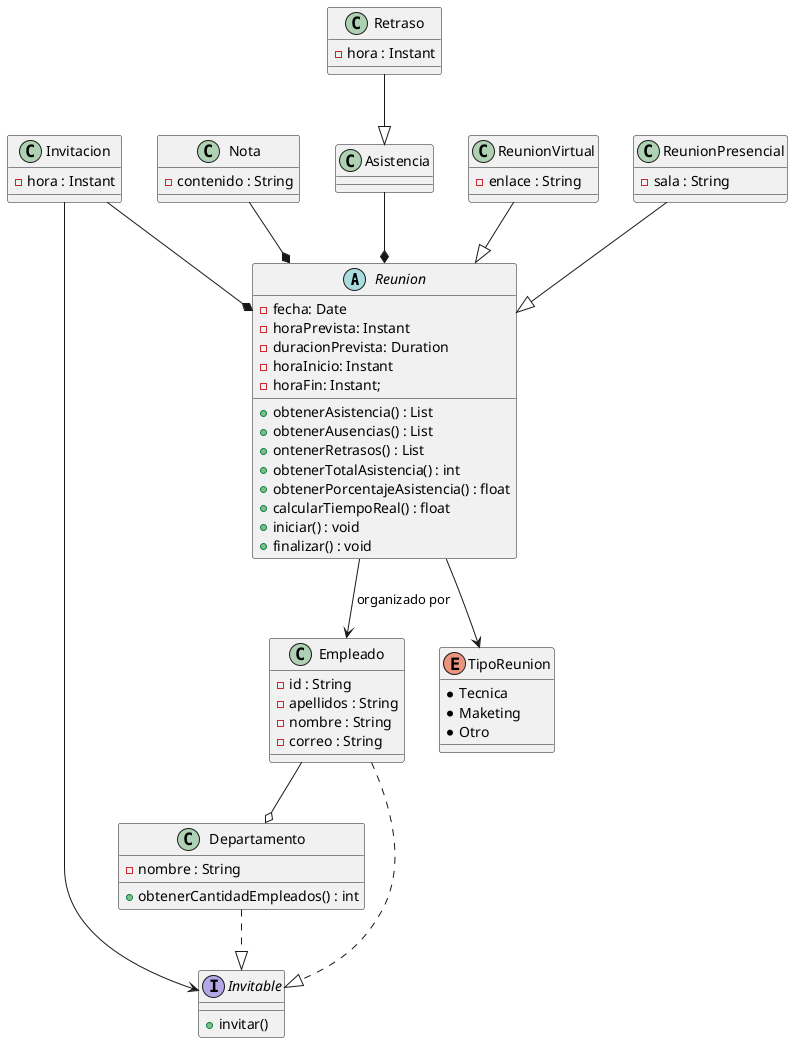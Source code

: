 @startuml

abstract class Reunion {
    - fecha: Date
    - horaPrevista: Instant
    - duracionPrevista: Duration
    - horaInicio: Instant
    - horaFin: Instant;


    + obtenerAsistencia() : List
    + obtenerAusencias() : List
    + ontenerRetrasos() : List
    + obtenerTotalAsistencia() : int
    + obtenerPorcentajeAsistencia() : float
    + calcularTiempoReal() : float
    + iniciar() : void
    + finalizar() : void
}

enum TipoReunion {
  * Tecnica
  * Maketing
  * Otro
}

class Nota {
  - contenido : String
}

class Invitacion {
  - hora : Instant
}

class Asistencia

interface Invitable {

    +invitar()
}

class ReunionVirtual {
    - enlace : String
}

class ReunionPresencial {
    - sala : String
}

class Retraso {
    - hora : Instant
}

class Empleado {
    - id : String
    - apellidos : String
    - nombre : String
    - correo : String

}

class Departamento {
    - nombre : String

    +obtenerCantidadEmpleados() : int
}

Nota --* Reunion
Asistencia --* Reunion
Invitacion --* Reunion
ReunionVirtual --|> Reunion
ReunionPresencial --|> Reunion
Reunion --> TipoReunion
Invitacion --> Invitable
Retraso --|> Asistencia
Reunion  --> Empleado: organizado por
Empleado --o Departamento
Empleado ..|> Invitable
Departamento ..|> Invitable

@enduml
